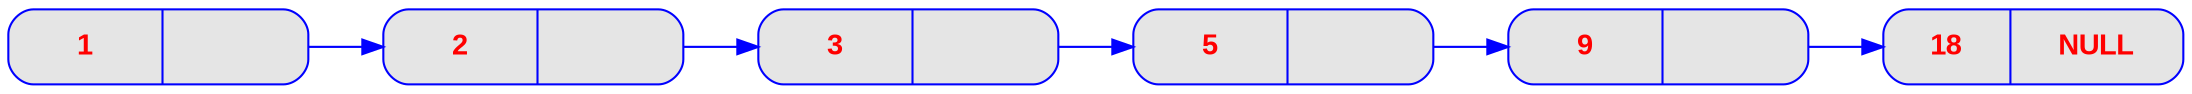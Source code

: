 digraph liste {
graph [
rankdir = "LR"
]
node [
fontname = "Arial bold"
fontsize = "14"
fontcolor = "red"
style = "rounded, filled"
shape = "record"
fillcolor = "grey90"
color = "blue"
width = "2"
]
edge [
color = "blue"
]
"ID_0001" [label = "{1 | <next> }"];
"ID_0001" : next -> "ID_0002";
"ID_0002" [label = "{2 | <next> }"];
"ID_0002" : next -> "ID_0003";
"ID_0003" [label = "{3 | <next> }"];
"ID_0003" : next -> "ID_0004";
"ID_0004" [label = "{5 | <next> }"];
"ID_0004" : next -> "ID_0005";
"ID_0005" [label = "{9 | <next> }"];
"ID_0005" : next -> "ID_0006";
"ID_0006" [label = "{18 | <next> NULL}"];
}
